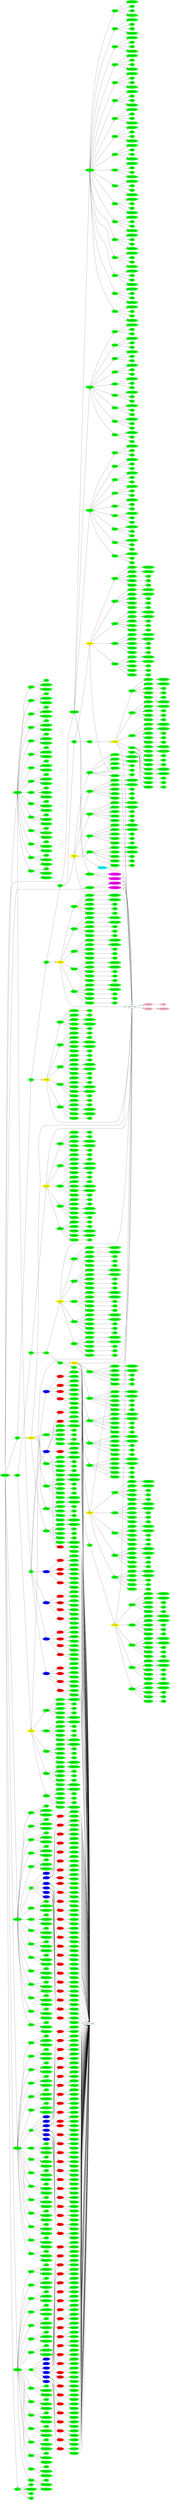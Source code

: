 digraph SceneGraph{
	rankdir=LR;

	node[label=drawU style=filled color=red];
		UCube1u1;
		UCube1u2;
		UCube1u3;
		UCube1u4;
		UCube2u5;
		UCube2u6;
		UCube2u7;
		UCube2u8;
		UCube3u9;
		UCube3u10;
		UCube3u11;
		UCube3u12;
		UCube4u13;
		UCube4u14;
		UCube4u15;
		UCube4u16;
		UCube5u17;
		UCube5u18;
		UCube5u19;
		UCube5u20;
		UCube6u21;
		UCube6u22;
		UCube6u23;
		UCube6u24;
		UCube7u25;
		UCube7u26;
		UCube7u27;
		UCube7u28;
		UCube8u29;
		UCube8u30;
		UCube8u31;
		UCube8u32;
		UCube9u33;
		UCube9u34;
		UCube9u35;
		UCube9u36;
		UCube10u37;
		UCube10u38;
		UCube10u39;
		UCube10u40;
		UCube11u41;
		UCube11u42;
		UCube11u43;
		UCube11u44;
		UCube12u45;
		UCube12u46;
		UCube12u47;
		UCube12u48;
		UCube13u49;
		UCube13u50;
		UCube13u51;
		UCube13u52;
		UCube14u53;
		UCube14u54;
		UCube14u55;
		UCube14u56;
		UCube15u57;
		UCube15u58;
		UCube15u59;
		UCube15u60;
		UCube16u61;
		UCube16u62;
		UCube16u63;
		UCube16u64;
		UCube17u65;
		UCube17u66;
		UCube17u67;
		UCube17u68;
		UCube18u69;
		UCube18u70;
		UCube18u71;
		UCube18u72;
		UCube19u73;
		UCube19u74;
		UCube19u75;
		UCube19u76;
		UCube20u77;
		UCube20u78;
		UCube20u79;
		UCube20u80;
		UCube21u81;
		UCube21u82;
		UCube21u83;
		UCube21u84;
		UCube22u85;
		UCube22u86;
		UCube22u87;
		UCube22u88;
		UCube23u89;
		UCube23u90;
		UCube23u91;
		UCube23u92;
		UCube24u93;
		UCube24u94;
		UCube24u95;
		UCube24u96;

	
	drawBody[label=drawBody style=filled color=green];

	drawHead[label=drawHead style=filled color=green];
	node[label=drawFoot style=filled color=green];
		drawFoot;
		drawFoot2;
		drawFoot3;
		drawFoot4;
		
	
	node[label=test style=filled color=green];
		test;
		test2;
		test3;
		test4;
	
	node[label=drawOval style=filled color=green];
		drawOval;
		drawOval2;
	
	node[label=wing style=filled color=green];
		wing;
		wing2;
		wing3;
		wing4;
		wing5;
		wing6;
		wingb;
		wing2b;
		wing3b;
		wing4b;
		wing5b;
		wing6b;

	node[label=UCube style=filled color=blue];
		UCube1;
		UCube2;
		UCube3;
		UCube4;
		UCube5;
		UCube6;
		UCube7;
		UCube8;
		UCube9;
		UCube10;
		UCube11;
		UCube12;
		UCube13;
		UCube14;
		UCube15;
		UCube16;
		UCube17;
		UCube18;
		UCube19;
		UCube20;
		UCube21;
		UCube22;
		UCube23;
		UCube24;

	drawEyes[label=drawEyes style=filled color=green];
	drawNose[label=drawNose style=filled color=cyan];
	node[label=drawEar style=filled color=green];
		drawEar;
		drawEar2;
	node[label=drawOvalHalf style=filled color=magenta];
		drawOvalHalf;
		drawOvalHalf2;	
		drawOvalHalf3;	
		drawOvalHalf4;	
	node[label=wingseg style=filled color=yellow];
		wingseg;
		wingseg2;
		wingseg3;
		wingseg4;
		wingseg5;
		wingseg6;
		wingsegb;
		wingseg2b;
		wingseg3b;
		wingseg4b;
		wingseg5b;
		wingseg6b;
	
	
	drawT[label=drawT style=filled color=green];
	node[label=drawX style=filled color=green];
		drawX1;
		drawX2;
		drawX3;
		drawX4;
		drawX5;
		drawX6;
		drawX7;
		drawX8;
		drawX9;
		drawX10;
		drawX11;
		drawX12;
		drawX13;
		drawX14;
		drawX15;
		drawX16;
		drawX17;
		drawX18;
		drawX19;
		drawX20;
		drawX21;
		drawX22;
		drawX23;
		drawX24;
		drawX25;
		drawX26;
		drawX27;
		drawX28;
		drawX29;
		drawX30;
		drawX31;
		drawX32;
		drawX33;
		drawX34;
		drawX35;
		drawX36;
		drawX37;
		drawX38;
		drawX39;
		drawX40;
		drawX41;
		drawX42;
		drawX43;
		drawX44;
		drawX45;
		drawX46;
		drawX47;
		drawX48;
		drawX49;
		drawX50;
		drawX51;
		drawX52;
		drawX53;
		drawX54;
		drawX55;
		drawX56;
		drawX57;
		drawX58;
		drawX59;
		drawX60;
		
	node[label=drawS style=filled color=green];
		drawS1;
		drawS2;
		drawS3;
		drawS4;
		drawS5;
		drawS6;
		drawS7;
		drawS8;
		drawS9;
		drawS10;
		drawS11;
		drawS12;
		drawS13;
		drawS14;
		drawS15;
		drawS16;
		drawS17;
		drawS18;
	node[label=drawV style=filled color=green];
		drawV;
		drawV7;
		drawV8;
		drawV9;
		drawV2;
		drawV3;
		drawV4;
		drawV5;
		drawV6;
		drawVb;
		drawV7b;
		drawV8b;
		drawV9b;
		drawV2b;
		drawV3b;
		drawV4b;
		drawV5b;
		drawV6b;
	node[label=drawW style=filled color=green];
		drawW1;
		drawW2;
		drawW3;
		drawW4;
		drawW5;
		drawW6;
		drawW7;
		drawW8;
		drawW9;
		drawW10;
		drawW11;
		drawW12;
		drawW13;
		drawW14;
		drawW15;
		drawW16;
		drawW17;
		drawW18;
		drawW19;
		drawW20;
		drawW21;
		drawW22;
		drawW23;
		drawW24;
		drawW25;
		drawW26;
		drawW27;
		drawW28;
		drawW29;
		drawW30;
		drawW31;
		drawW32;
		drawW33;
		drawW34;
		drawW35;
		drawW36;
		drawW37;
		drawW38;
		drawW39;
		drawW40;
		drawW41;
		drawW42;
		drawW43;
		drawW44;
		drawW45;
		drawW46;
		drawW47;
		drawW48;
		drawW49;
		drawW50;
		drawW51;
		drawW52;
		drawW53;
		drawW54;
		drawW55;
		drawW56;
		drawW57;
		drawW58;
		drawW59;
		drawW60;

	
	node[label=drawStick style=filled color=pink];
		drawStickU;
		node[color=green];
		drawStickW1;
		drawStickW2;
		drawStickW3;
		drawStickW4;
		drawStickW5;
		drawStickW6;
		drawStickW7;
		drawStickW8;
		drawStickW9;
		drawStickW10;
		drawStickW11;
		drawStickW12;
		drawStickW13;
		drawStickW14;
		drawStickW15;
		drawStickW16;
		drawStickW17;
		drawStickW18;
		drawStickW19;
		drawStickW20;
		drawStickW21;
		drawStickW22;
		drawStickW23;
		drawStickW24;
		drawStickW25;
		drawStickW26;
		drawStickW27;
		drawStickW28;
		drawStickW29;
		drawStickW30;
		drawStickW31;
		drawStickW32;
		drawStickW33;
		drawStickW34;
		drawStickW35;
		drawStickW36;
		drawStickW37;
		drawStickW38;
		drawStickW39;
		drawStickW40;
		drawStickW41;
		drawStickW42;
		drawStickW43;
		drawStickW44;
		drawStickW45;
		drawStickW46;
		drawStickW47;
		drawStickW48;
		drawStickW49;
		drawStickW50;
		drawStickW51;
		drawStickW52;
		drawStickW53;
		drawStickW54;
		drawStickW55;
		drawStickW56;
		drawStickW57;
		drawStickW58;
		drawStickW59;
		drawStickW60;
		drawStickW61;
		drawStickW62;
		drawStickW63;
		drawStickW64;
		drawStickW65;
		drawStickW66;
		drawStickW67;
		drawStickW68;
		drawStickW69;
		drawStickW70;
		drawStickW71;
		drawStickW72;
		drawStickW73;
		drawStickW74;
		drawStickW75;
		drawStickW76;
		drawStickW77;
		drawStickW78;
		drawStickW79;
		drawStickW80;
		drawStickW81;
		drawStickW82;
		drawStickW83;
		drawStickW84;
		drawStickW85;
		drawStickW86;
		drawStickW87;
		drawStickW88;
		drawStickW89;
		drawStickW90;
		drawStickW91;
		drawStickW92;
		drawStickW93;
		drawStickW94;
		drawStickW95;
		drawStickW96;
		drawStickW97;
		drawStickW98;
		drawStickW99;
		drawStickW100;
		drawStickW101;
		drawStickW102;
		drawStickW103;
		drawStickW104;
		drawStickW105;
		drawStickW106;
		drawStickW107;
		drawStickW108;
		drawStickW109;
		drawStickW110;
		drawStickW111;
		drawStickW112;
		drawStickW113;
		drawStickW114;
		drawStickW115;
		drawStickW116;
		drawStickW117;
		drawStickW118;
		drawStickW119;
		drawStickW120;
		drawStickW121;
		drawStickW122;
		drawStickW123;
		drawStickW124;
		drawStickW125;
		drawStickW126;
		drawStickW127;
		drawStickW128;
		drawStickW129;
		drawStickW130;
		drawStickW131;
		drawStickW132;
		drawStickW133;
		drawStickW134;
		drawStickW135;
		drawStickW136;
		drawStickW137;
		drawStickW138;
		drawStickW139;
		drawStickW140;
		drawStickW141;
		drawStickW142;
		drawStickW143;
		drawStickW144;
		drawStickW145;
		drawStickW146;
		drawStickW147;
		drawStickW148;
		drawStickW149;
		drawStickW150;
		drawStickW151;
		drawStickW152;
		drawStickW153;
		drawStickW154;
		drawStickW155;
		drawStickW156;
		drawStickW157;
		drawStickW158;
		drawStickW159;
		drawStickW160;
		drawStickW161;
		drawStickW162;
		drawStickW163;
		drawStickW164;
		drawStickW165;
		drawStickW166;
		drawStickW167;
		drawStickW168;
		drawStickW169;
		drawStickW170;
		drawStickW171;
		drawStickW172;
		drawStickW173;
		drawStickW174;
		drawStickW175;
		drawStickW176;
		drawStickW177;
		drawStickW178;
		drawStickW179;
		drawStickW180;
		ustick1;
		ustick2;
		ustick3;
		ustick4;
		ustick5;
		ustick6;
		ustick7;
		ustick8;
		ustick9;
		ustick10;
		ustick11;
		ustick12;
		ustick13;
		ustick14;
		ustick15;
		ustick16;
		ustick17;
		ustick18;
		ustick19;
		ustick20;
		ustick21;
		ustick22;
		ustick23;
		ustick24;
		ustick25;
		ustick26;
		ustick27;
		ustick28;
		ustick29;
		ustick30;
		ustick31;
		ustick32;
		ustick33;
		ustick34;
		ustick35;
		ustick36;
		ustick37;
		ustick38;
		ustick39;
		ustick40;
		ustick41;
		ustick42;
		ustick43;
		ustick44;
		ustick45;
		ustick46;
		ustick47;
		ustick48;
		ustick49;
		ustick50;
		ustick51;
		ustick52;
		ustick53;
		ustick54;
		ustick55;
		ustick56;
		ustick57;
		ustick58;
		ustick59;
		ustick60;
		ustick61;
		ustick62;
		ustick63;
		ustick64;
		ustick65;
		ustick66;
		ustick67;
		ustick68;
		ustick69;
		ustick70;
		ustick71;
		ustick72;
		ustick73;
		ustick74;
		ustick75;
		ustick76;
		ustick77;
		ustick78;
		ustick79;
		ustick80;
		ustick81;
		ustick82;
		ustick83;
		ustick84;
		ustick85;
		ustick86;
		ustick87;
		ustick88;
		ustick89;
		ustick90;
		ustick91;
		ustick92;
		ustick93;
		ustick94;
		ustick95;
		ustick96;
		ustick97;
		ustick98;
		ustick99;
		ustick100;
		ustick101;
		ustick102;
		ustick103;
		ustick104;
		ustick105;
		ustick106;
		ustick107;
		ustick108;
		ustick109;
		ustick110;
		ustick111;
		ustick112;
		ustick113;
		ustick114;
		ustick115;
		ustick116;
		ustick117;
		ustick118;
		ustick119;
		ustick120;
		ustick121;
		ustick122;
		ustick123;
		ustick124;
		ustick125;
		ustick126;
		ustick127;
		ustick128;
		ustick129;
		ustick130;
		ustick131;
		ustick132;
		ustick133;
		ustick134;
		ustick135;
		ustick136;
		ustick137;
		ustick138;
		ustick139;
		ustick140;
		ustick141;
		ustick142;
		ustick143;
		ustick144;
		ustick145;
		ustick146;
		ustick147;
		ustick148;
		ustick149;
		ustick150;
		ustick151;
		ustick152;
		ustick153;
		ustick154;
		ustick155;
		ustick156;
		ustick157;
		ustick158;
		ustick159;
		ustick160;
		ustick161;
		ustick162;
		ustick163;
		ustick164;
		ustick165;
		ustick166;
		ustick167;
		ustick168;
		ustick169;
		ustick170;
		ustick171;
		ustick172;
		ustick173;
		ustick174;
		ustick175;
		ustick176;
		ustick177;
		ustick178;
		ustick179;
		ustick180;
		ustick181;
		ustick182;
		ustick183;
		ustick184;
		ustick185;
		ustick186;
		ustick187;
		ustick188;
		ustick189;
		ustick190;
		ustick191;
		ustick192;

	node[label=drawLoop style=filled color=pink];
		drawLoopU;
		node[color=green];
		drawLoopW1;
		drawLoopW2;
		drawLoopW3;
		drawLoopW4;
		drawLoopW5;
		drawLoopW6;
		drawLoopW7;
		drawLoopW8;
		drawLoopW9;
		drawLoopW10;
		drawLoopW11;
		drawLoopW12;
		drawLoopW13;
		drawLoopW14;
		drawLoopW15;
		drawLoopW16;
		drawLoopW17;
		drawLoopW18;
		drawLoopW19;
		drawLoopW20;
		drawLoopW21;
		drawLoopW22;
		drawLoopW23;
		drawLoopW24;
		drawLoopW25;
		drawLoopW26;
		drawLoopW27;
		drawLoopW28;
		drawLoopW29;
		drawLoopW30;
		drawLoopW31;
		drawLoopW32;
		drawLoopW33;
		drawLoopW34;
		drawLoopW35;
		drawLoopW36;
		drawLoopW37;
		drawLoopW38;
		drawLoopW39;
		drawLoopW40;
		drawLoopW41;
		drawLoopW42;
		drawLoopW43;
		drawLoopW44;
		drawLoopW45;
		drawLoopW46;
		drawLoopW47;
		drawLoopW48;
		drawLoopW49;
		drawLoopW50;
		drawLoopW51;
		drawLoopW52;
		drawLoopW53;
		drawLoopW54;
		drawLoopW55;
		drawLoopW56;
		drawLoopW57;
		drawLoopW58;
		drawLoopW59;
		drawLoopW60;
		drawLoopW61;
		drawLoopW62;
		drawLoopW63;
		drawLoopW64;
		drawLoopW65;
		drawLoopW66;
		drawLoopW67;
		drawLoopW68;
		drawLoopW69;
		drawLoopW70;
		drawLoopW71;
		drawLoopW72;
		drawLoopW73;
		drawLoopW74;
		drawLoopW75;
		drawLoopW76;
		drawLoopW77;
		drawLoopW78;
		drawLoopW79;
		drawLoopW80;
		drawLoopW81;
		drawLoopW82;
		drawLoopW83;
		drawLoopW84;
		drawLoopW85;
		drawLoopW86;
		drawLoopW87;
		drawLoopW88;
		drawLoopW89;
		drawLoopW90;
		drawLoopW91;
		drawLoopW92;
		drawLoopW93;
		drawLoopW94;
		drawLoopW95;
		drawLoopW96;
		drawLoopW97;
		drawLoopW98;
		drawLoopW99;
		drawLoopW100;
		drawLoopW101;
		drawLoopW102;
		drawLoopW103;
		drawLoopW104;
		drawLoopW105;
		drawLoopW106;
		drawLoopW107;
		drawLoopW108;
		drawLoopW109;
		drawLoopW110;
		drawLoopW111;
		drawLoopW112;
		drawLoopW113;
		drawLoopW114;
		drawLoopW115;
		drawLoopW116;
		drawLoopW117;
		drawLoopW118;
		drawLoopW119;
		drawLoopW120;

	
	node[label=cube style=filled color=pink];
		cubeT[color=green];
		cubeT2[color=green];
		cubeT3[color=green];
		cubeStickU;
		node[color=green];
		cubeStickW1;
		cubeStickW2;
		cubeStickW3;
		cubeStickW4;
		cubeStickW5;
		cubeStickW6;
		cubeStickW7;
		cubeStickW8;
		cubeStickW9;
		cubeStickW10;
		cubeStickW11;
		cubeStickW12;
		cubeStickW13;
		cubeStickW14;
		cubeStickW15;
		cubeStickW16;
		cubeStickW17;
		cubeStickW18;
		cubeStickW19;
		cubeStickW20;
		cubeStickW21;
		cubeStickW22;
		cubeStickW23;
		cubeStickW24;
		cubeStickW25;
		cubeStickW26;
		cubeStickW27;
		cubeStickW28;
		cubeStickW29;
		cubeStickW30;
		cubeStickW31;
		cubeStickW32;
		cubeStickW33;
		cubeStickW34;
		cubeStickW35;
		cubeStickW36;
		cubeStickW37;
		cubeStickW38;
		cubeStickW39;
		cubeStickW40;
		cubeStickW41;
		cubeStickW42;
		cubeStickW43;
		cubeStickW44;
		cubeStickW45;
		cubeStickW46;
		cubeStickW47;
		cubeStickW48;
		cubeStickW49;
		cubeStickW50;
		cubeStickW51;
		cubeStickW52;
		cubeStickW53;
		cubeStickW54;
		cubeStickW55;
		cubeStickW56;
		cubeStickW57;
		cubeStickW58;
		cubeStickW59;
		cubeStickW60;
		cubeStickW61;
		cubeStickW62;
		cubeStickW63;
		cubeStickW64;
		cubeStickW65;
		cubeStickW66;
		cubeStickW67;
		cubeStickW68;
		cubeStickW69;
		cubeStickW70;
		cubeStickW71;
		cubeStickW72;
		cubeStickW73;
		cubeStickW74;
		cubeStickW75;
		cubeStickW76;
		cubeStickW77;
		cubeStickW78;
		cubeStickW79;
		cubeStickW80;
		cubeStickW81;
		cubeStickW82;
		cubeStickW83;
		cubeStickW84;
		cubeStickW85;
		cubeStickW86;
		cubeStickW87;
		cubeStickW88;
		cubeStickW89;
		cubeStickW90;
		cubeStickW91;
		cubeStickW92;
		cubeStickW93;
		cubeStickW94;
		cubeStickW95;
		cubeStickW96;
		cubeStickW97;
		cubeStickW98;
		cubeStickW99;
		cubeStickW100;
		cubeStickW101;
		cubeStickW102;
		cubeStickW103;
		cubeStickW104;
		cubeStickW105;
		cubeStickW106;
		cubeStickW107;
		cubeStickW108;
		cubeStickW109;
		cubeStickW110;
		cubeStickW111;
		cubeStickW112;
		cubeStickW113;
		cubeStickW114;
		cubeStickW115;
		cubeStickW116;
		cubeStickW117;
		cubeStickW118;
		cubeStickW119;
		cubeStickW120;
		cubeStickW121;
		cubeStickW122;
		cubeStickW123;
		cubeStickW124;
		cubeStickW125;
		cubeStickW126;
		cubeStickW127;
		cubeStickW128;
		cubeStickW129;
		cubeStickW130;
		cubeStickW131;
		cubeStickW132;
		cubeStickW133;
		cubeStickW134;
		cubeStickW135;
		cubeStickW136;
		cubeStickW137;
		cubeStickW138;
		cubeStickW139;
		cubeStickW140;
		cubeStickW141;
		cubeStickW142;
		cubeStickW143;
		cubeStickW144;
		cubeStickW145;
		cubeStickW146;
		cubeStickW147;
		cubeStickW148;
		cubeStickW149;
		cubeStickW150;
		cubeStickW151;
		cubeStickW152;
		cubeStickW153;
		cubeStickW154;
		cubeStickW155;
		cubeStickW156;
		cubeStickW157;
		cubeStickW158;
		cubeStickW159;
		cubeStickW160;
		cubeStickW161;
		cubeStickW162;
		cubeStickW163;
		cubeStickW164;
		cubeStickW165;
		cubeStickW166;
		cubeStickW167;
		cubeStickW168;
		cubeStickW169;
		cubeStickW170;
		cubeStickW171;
		cubeStickW172;
		cubeStickW173;
		cubeStickW174;
		cubeStickW175;
		cubeStickW176;
		cubeStickW177;
		cubeStickW178;
		cubeStickW179;
		cubeStickW180;

		cubeX1;
		cubeX2;
		cubeX3;
		cubeX4;
		cubeX5;
		cubeX6;
		cubeX7;
		cubeX8;
		cubeX9;
		cubeX10;
		cubeX11;
		cubeX12;
		cubeX13;
		cubeX14;
		cubeX15;
		cubeX16;
		cubeX17;
		cubeX18;
		cubeX19;
		cubeX20;
		cubeX21;
		cubeX22;
		cubeX23;
		cubeX24;
		cubeX25;
		cubeX26;
		cubeX27;
		cubeX28;
		cubeX29;
		cubeX30;
		cubeX31;
		cubeX32;
		cubeX33;
		cubeX34;
		cubeX35;
		cubeX36;
		cubeX37;
		cubeX38;
		cubeX39;
		cubeX40;
		cubeX41;
		cubeX42;
		cubeX43;
		cubeX44;
		cubeX45;
		cubeX46;
		cubeX47;
		cubeX48;
		cubeX49;
		cubeX50;
		cubeX51;
		cubeX52;
		cubeX53;
		cubeX54;
		cubeX55;
		cubeX56;
		cubeX57;
		cubeX58;
		cubeX59;
		cubeX60;
		cubeS1;
		cubeS2;
		cubeS3;
		cubeS4;
		cubeS5;
		cubeS6;
		cubeS7;
		cubeS8;
		cubeS9;
		cubeS10;
		cubeS11;
		cubeS12;
		cubeS13;
		cubeS14;
		cubeS15;
		cubeS16;
		cubeS17;
		cubeS18;
		cubeS19;
		cubeS20;
		cubeS21;
		cubeS22;
		cubeS23;
		cubeS24;
		cubeS25;
		cubeS26;
		cubeS27;
		cubeS28;
		cubeS29;
		cubeS30;
		cubeS31;
		cubeS32;
		cubeS33;
		cubeS34;
		cubeS35;
		cubeS36;
		cubeV1;
		cubeV2;
		cubeV3;
		cubeV4;
		cubeV5;
		cubeV6;
		cubeV7;
		cubeV8;
		cubeV9;
		cubeV10;
		cubeV11;
		cubeV12;
		cubeV13;
		cubeV14;
		cubeV15;
		cubeV16;
		cubeV17;
		cubeV18;
		cubeV19;
		cubeV20;
		cubeV21;
		cubeV22;
		cubeV23;
		cubeV24;
		cubeV25;
		cubeV26;
		cubeV27;
		cubeV28;
		cubeV29;
		cubeV30;
		cubeV31;
		cubeV32;
		cubeV33;
		cubeV34;
		cubeV35;
		cubeV36;
	node[label=draw3Dcurve color=pink];
		curveT[color=green];
		curveLoopU;
		node[color=green];
		curveLoopW1;
		curveLoopW2;
		curveLoopW3;
		curveLoopW4;
		curveLoopW5;
		curveLoopW6;
		curveLoopW7;
		curveLoopW8;
		curveLoopW9;
		curveLoopW10;
		curveLoopW11;
		curveLoopW12;
		curveLoopW13;
		curveLoopW14;
		curveLoopW15;
		curveLoopW16;
		curveLoopW17;
		curveLoopW18;
		curveLoopW19;
		curveLoopW20;
		curveLoopW21;
		curveLoopW22;
		curveLoopW23;
		curveLoopW24;
		curveLoopW25;
		curveLoopW26;
		curveLoopW27;
		curveLoopW28;
		curveLoopW29;
		curveLoopW30;
		curveLoopW31;
		curveLoopW32;
		curveLoopW33;
		curveLoopW34;
		curveLoopW35;
		curveLoopW36;
		curveLoopW37;
		curveLoopW38;
		curveLoopW39;
		curveLoopW40;
		curveLoopW41;
		curveLoopW42;
		curveLoopW43;
		curveLoopW44;
		curveLoopW45;
		curveLoopW46;
		curveLoopW47;
		curveLoopW48;
		curveLoopW49;
		curveLoopW50;
		curveLoopW51;
		curveLoopW52;
		curveLoopW53;
		curveLoopW54;
		curveLoopW55;
		curveLoopW56;
		curveLoopW57;
		curveLoopW58;
		curveLoopW59;
		curveLoopW60;
		curveLoopW61;
		curveLoopW62;
		curveLoopW63;
		curveLoopW64;
		curveLoopW65;
		curveLoopW66;
		curveLoopW67;
		curveLoopW68;
		curveLoopW69;
		curveLoopW70;
		curveLoopW71;
		curveLoopW72;
		curveLoopW73;
		curveLoopW74;
		curveLoopW75;
		curveLoopW76;
		curveLoopW77;
		curveLoopW78;
		curveLoopW79;
		curveLoopW80;
		curveLoopW81;
		curveLoopW82;
		curveLoopW83;
		curveLoopW84;
		curveLoopW85;
		curveLoopW86;
		curveLoopW87;
		curveLoopW88;
		curveLoopW89;
		curveLoopW90;
		curveLoopW91;
		curveLoopW92;
		curveLoopW93;
		curveLoopW94;
		curveLoopW95;
		curveLoopW96;
		curveLoopW97;
		curveLoopW98;
		curveLoopW99;
		curveLoopW100;
		curveLoopW101;
		curveLoopW102;
		curveLoopW103;
		curveLoopW104;
		curveLoopW105;
		curveLoopW106;
		curveLoopW107;
		curveLoopW108;
		curveLoopW109;
		curveLoopW110;
		curveLoopW111;
		curveLoopW112;
		curveLoopW113;
		curveLoopW114;
		curveLoopW115;
		curveLoopW116;
		curveLoopW117;
		curveLoopW118;
		curveLoopW119;
		curveLoopW120;
		curveX1;
		curveX2;
		curveX3;
		curveX4;
		curveX5;
		curveX6;
		curveX7;
		curveX8;
		curveX9;
		curveX10;
		curveX11;
		curveX12;
		curveX13;
		curveX14;
		curveX15;
		curveX16;
		curveX17;
		curveX18;
		curveX19;
		curveX20;
		curveX21;
		curveX22;
		curveX23;
		curveX24;
		curveX25;
		curveX26;
		curveX27;
		curveX28;
		curveX29;
		curveX30;
		curveX31;
		curveX32;
		curveX33;
		curveX34;
		curveX35;
		curveX36;
		curveX37;
		curveX38;
		curveX39;
		curveX40;
		curveX41;
		curveX42;
		curveX43;
		curveX44;
		curveX45;
		curveX46;
		curveX47;
		curveX48;
		curveX49;
		curveX50;
		curveX51;
		curveX52;
		curveX53;
		curveX54;
		curveX55;
		curveX56;
		curveX57;
		curveX58;
		curveX59;
		curveX60;
		curveX61;
		curveX62;
		curveX63;
		curveX64;
		curveX65;
		curveX66;
		curveX67;
		curveX68;
		curveX69;
		curveX70;
		curveX71;
		curveX72;
		curveX73;
		curveX74;
		curveX75;
		curveX76;
		curveX77;
		curveX78;
		curveX79;
		curveX80;
		curveX81;
		curveX82;
		curveX83;
		curveX84;
		curveX85;
		curveX86;
		curveX87;
		curveX88;
		curveX89;
		curveX90;
		curveX91;
		curveX92;
		curveX93;
		curveX94;
		curveX95;
		curveX96;
		curveX97;
		curveX98;
		curveX99;
		curveX100;
		curveX101;
		curveX102;
		curveX103;
		curveX104;
		curveX105;
		curveX106;
		curveX107;
		curveX108;
		curveX109;
		curveX110;
		curveX111;
		curveX112;
		curveX113;
		curveX114;
		curveX115;
		curveX116;
		curveX117;
		curveX118;
		curveX119;
		curveX120;
		curveS1;
		curveS2;
		curveS3;
		curveS4;
		curveS5;
		curveS6;
		curveS7;
		curveS8;
		curveS9;
		curveS10;
		curveS11;
		curveS12;
		curveS13;
		curveS14;
		curveS15;
		curveS16;
		curveS17;
		curveS18;
		curveS19;
		curveS20;
		curveS21;
		curveS22;
		curveS23;
		curveS24;
		curveS25;
		curveS26;
		curveS27;
		curveS28;
		curveS29;
		curveS30;
		curveS31;
		curveS32;
		curveS33;
		curveS34;
		curveS35;
		curveS36;
		curveV1;
		curveV2;
		curveV3;
		curveV4;
		curveV5;
		curveV6;
		curveV7;
		curveV8;
		curveV9;
		curveV10;
		curveV11;
		curveV12;
		curveV13;
		curveV14;
		curveV15;
		curveV16;
		curveV17;
		curveV18;
	
	
	
	
	
	
	
	
	
	node[label="unknown node" style=""]
	
	drawBody->drawOval;
	drawBody->drawHead;
	drawBody->drawT;
	drawBody->wing;
	drawBody->wingb;
	drawBody->drawFoot;
	drawBody->drawFoot2;
	drawBody->drawFoot3;
	drawBody->drawFoot4;

	drawOval->drawOvalHalf;
	drawOval->drawOvalHalf3;
	
	drawOval2->drawOvalHalf2;
	drawOval2->drawOvalHalf4;
	
	drawHead->drawOval2;
	drawHead->drawEyes;
	drawHead->drawNose;
	drawHead->drawEar;
	drawHead->drawEar2;
	
	drawT->cubeT;
	drawT->cubeT2;
	drawT->cubeT3;
	
	drawT->curveT;
	
	wing->wingseg;
	wing->wing2;
	wing2->wingseg2;
	wing2->wing3;
	wing3->wingseg3;
	wing3->wing4;
	wing4->wingseg4;
	wing4->wing5;
	wing5->wingseg5;
	wing5->wing6;
	wing6->wingseg6;
	
	wingb->wingsegb;
	wingb->wing2b;
	wing2b->wingseg2b;
	wing2b->wing3b;
	wing3b->wingseg3b;
	wing3b->wing4b;
	wing4b->wingseg4b;
	wing4b->wing5b;
	wing5b->wingseg5b;
	wing5b->wing6b;
	wing6b->wingseg6b;
	
	drawFoot->test;
	drawFoot2->test2;
	drawFoot3->test3;
	drawFoot4->test4;
	
	drawFoot->drawX1;
	drawFoot->drawX2;
	drawFoot->drawX3;
	drawFoot->drawX4;
	drawFoot->drawX5;
	drawFoot->drawX6;
	drawFoot->drawX7;
	drawFoot->drawX8;
	drawFoot->drawX9;
	drawFoot->drawX10;
	drawFoot->drawX11;
	drawFoot->drawX12;
	drawFoot->drawX13;
	drawFoot->drawX14;
	drawFoot->drawX15;
	drawFoot2->drawX16;
	drawFoot2->drawX17;
	drawFoot2->drawX18;
	drawFoot2->drawX19;
	drawFoot2->drawX20;
	drawFoot2->drawX21;
	drawFoot2->drawX22;
	drawFoot2->drawX23;
	drawFoot2->drawX24;
	drawFoot2->drawX25;
	drawFoot2->drawX26;
	drawFoot2->drawX27;
	drawFoot2->drawX28;
	drawFoot2->drawX29;
	drawFoot2->drawX30;
	drawFoot3->drawX31;
	drawFoot3->drawX32;
	drawFoot3->drawX33;
	drawFoot3->drawX34;
	drawFoot3->drawX35;
	drawFoot3->drawX36;
	drawFoot3->drawX37;
	drawFoot3->drawX38;
	drawFoot3->drawX39;
	drawFoot3->drawX40;
	drawFoot3->drawX41;
	drawFoot3->drawX42;
	drawFoot3->drawX43;
	drawFoot3->drawX44;
	drawFoot3->drawX45;
	drawFoot4->drawX46;
	drawFoot4->drawX47;
	drawFoot4->drawX48;
	drawFoot4->drawX49;
	drawFoot4->drawX50;
	drawFoot4->drawX51;
	drawFoot4->drawX52;
	drawFoot4->drawX53;
	drawFoot4->drawX54;
	drawFoot4->drawX55;
	drawFoot4->drawX56;
	drawFoot4->drawX57;
	drawFoot4->drawX58;
	drawFoot4->drawX59;
	drawFoot4->drawX60;
	
	drawOvalHalf->drawU[label=30];
	drawOvalHalf2->drawU[label=30];
	drawOvalHalf3->drawU[label=30];
	drawOvalHalf4->drawU[label=30];
	
	drawEyes->drawS1;
	drawEyes->drawS2;
	drawEyes->drawS3;
	drawEyes->drawS4;
	drawEyes->drawS5;
	drawEyes->drawS6;
	drawEyes->drawS7;
	drawEyes->drawS8;
	drawEyes->drawS9;
	drawEyes->drawS10;
	drawEyes->drawS11;
	drawEyes->drawS12;
	drawEyes->drawS13;
	drawEyes->drawS14;
	drawEyes->drawS15;
	drawEyes->drawS16;
	drawEyes->drawS17;
	drawEyes->drawS18;
	
	drawNose->drawU[label=18];
	
	drawEar->drawV;
	drawEar->drawV2;
	drawEar->drawV3;
	drawEar->drawV4;
	drawEar->drawV5;
	drawEar->drawV6;
	drawEar->drawV7;
	drawEar->drawV8;
	drawEar->drawV9;
	drawEar2->drawVb;
	drawEar2->drawV2b;
	drawEar2->drawV3b;
	drawEar2->drawV4b;
	drawEar2->drawV5b;
	drawEar2->drawV6b;
	drawEar2->drawV7b;
	drawEar2->drawV8b;
	drawEar2->drawV9b;
	
	wingseg->drawU;
	wingseg->drawW1;
	wingseg->drawW2;
	wingseg->drawW3;
	wingseg->drawW4;
	wingseg->drawW5;
	wingseg2->drawU;
	wingseg2->drawW6;
	wingseg2->drawW7;
	wingseg2->drawW8;
	wingseg2->drawW9;
	wingseg2->drawW10;
	wingseg3->drawU;
	wingseg3->drawW11;
	wingseg3->drawW12;
	wingseg3->drawW13;
	wingseg3->drawW14;
	wingseg3->drawW15;
	wingseg4->drawU;
	wingseg4->drawW16;
	wingseg4->drawW17;
	wingseg4->drawW18;
	wingseg4->drawW19;
	wingseg4->drawW20;
	wingseg5->drawU;
	wingseg5->drawW21;
	wingseg5->drawW22;
	wingseg5->drawW23;
	wingseg5->drawW24;
	wingseg5->drawW25;
	wingseg6->drawU;
	wingseg6->drawW26;
	wingseg6->drawW27;
	wingseg6->drawW28;
	wingseg6->drawW29;
	wingseg6->drawW30;
	wingsegb->drawU;
	wingsegb->drawW31;
	wingsegb->drawW32;
	wingsegb->drawW33;
	wingsegb->drawW34;
	wingsegb->drawW35;
	wingseg2b->drawU;
	wingseg2b->drawW36;
	wingseg2b->drawW37;
	wingseg2b->drawW38;
	wingseg2b->drawW39;
	wingseg2b->drawW40;
	wingseg3b->drawU;
	wingseg3b->drawW41;
	wingseg3b->drawW42;
	wingseg3b->drawW43;
	wingseg3b->drawW44;
	wingseg3b->drawW45;
	wingseg4b->drawU;
	wingseg4b->drawW46;
	wingseg4b->drawW47;
	wingseg4b->drawW48;
	wingseg4b->drawW49;
	wingseg4b->drawW50;
	wingseg5b->drawU;
	wingseg5b->drawW51;
	wingseg5b->drawW52;
	wingseg5b->drawW53;
	wingseg5b->drawW54;
	wingseg5b->drawW55;
	wingseg6b->drawU;
	wingseg6b->drawW56;
	wingseg6b->drawW57;
	wingseg6b->drawW58;
	wingseg6b->drawW59;
	wingseg6b->drawW60;
	
	drawX1->curveX1;
	drawX1->curveX2;
	drawX1->cubeX1;
	drawX2->curveX3;
	drawX2->curveX4;
	drawX2->cubeX2;
	drawX3->curveX5;
	drawX3->curveX6;
	drawX3->cubeX3;
	drawX4->curveX7;
	drawX4->curveX8;
	drawX4->cubeX4;
	drawX5->curveX9;
	drawX5->curveX10;
	drawX5->cubeX5;
	drawX6->curveX11;
	drawX6->curveX12;
	drawX6->cubeX6;
	drawX7->curveX13;
	drawX7->curveX14;
	drawX7->cubeX7;
	drawX8->curveX15;
	drawX8->curveX16;
	drawX8->cubeX8;
	drawX9->curveX17;
	drawX9->curveX18;
	drawX9->cubeX9;
	drawX10->curveX19;
	drawX10->curveX20;
	drawX10->cubeX10;
	drawX11->curveX21;
	drawX11->curveX22;
	drawX11->cubeX11;
	drawX12->curveX23;
	drawX12->curveX24;
	drawX12->cubeX12;
	drawX13->curveX25;
	drawX13->curveX26;
	drawX13->cubeX13;
	drawX14->curveX27;
	drawX14->curveX28;
	drawX14->cubeX14;
	drawX15->curveX29;
	drawX15->curveX30;
	drawX15->cubeX15;
	drawX16->curveX31;
	drawX16->curveX32;
	drawX16->cubeX16;
	drawX17->curveX33;
	drawX17->curveX34;
	drawX17->cubeX17;
	drawX18->curveX35;
	drawX18->curveX36;
	drawX18->cubeX18;
	drawX19->curveX37;
	drawX19->curveX38;
	drawX19->cubeX19;
	drawX20->curveX39;
	drawX20->curveX40;
	drawX20->cubeX20;
	drawX21->curveX41;
	drawX21->curveX42;
	drawX21->cubeX21;
	drawX22->curveX43;
	drawX22->curveX44;
	drawX22->cubeX22;
	drawX23->curveX45;
	drawX23->curveX46;
	drawX23->cubeX23;
	drawX24->curveX47;
	drawX24->curveX48;
	drawX24->cubeX24;
	drawX25->curveX49;
	drawX25->curveX50;
	drawX25->cubeX25;
	drawX26->curveX51;
	drawX26->curveX52;
	drawX26->cubeX26;
	drawX27->curveX53;
	drawX27->curveX54;
	drawX27->cubeX27;
	drawX28->curveX55;
	drawX28->curveX56;
	drawX28->cubeX28;
	drawX29->curveX57;
	drawX29->curveX58;
	drawX29->cubeX29;
	drawX30->curveX59;
	drawX30->curveX60;
	drawX30->cubeX30;
	drawX31->curveX61;
	drawX31->curveX62;
	drawX31->cubeX31;
	drawX32->curveX63;
	drawX32->curveX64;
	drawX32->cubeX32;
	drawX33->curveX65;
	drawX33->curveX66;
	drawX33->cubeX33;
	drawX34->curveX67;
	drawX34->curveX68;
	drawX34->cubeX34;
	drawX35->curveX69;
	drawX35->curveX70;
	drawX35->cubeX35;
	drawX36->curveX71;
	drawX36->curveX72;
	drawX36->cubeX36;
	drawX37->curveX73;
	drawX37->curveX74;
	drawX37->cubeX37;
	drawX38->curveX75;
	drawX38->curveX76;
	drawX38->cubeX38;
	drawX39->curveX77;
	drawX39->curveX78;
	drawX39->cubeX39;
	drawX40->curveX79;
	drawX40->curveX80;
	drawX40->cubeX40;
	drawX41->curveX81;
	drawX41->curveX82;
	drawX41->cubeX41;
	drawX42->curveX83;
	drawX42->curveX84;
	drawX42->cubeX42;
	drawX43->curveX85;
	drawX43->curveX86;
	drawX43->cubeX43;
	drawX44->curveX87;
	drawX44->curveX88;
	drawX44->cubeX44;
	drawX45->curveX89;
	drawX45->curveX90;
	drawX45->cubeX45;
	drawX46->curveX91;
	drawX46->curveX92;
	drawX46->cubeX46;
	drawX47->curveX93;
	drawX47->curveX94;
	drawX47->cubeX47;
	drawX48->curveX95;
	drawX48->curveX96;
	drawX48->cubeX48;
	drawX49->curveX97;
	drawX49->curveX98;
	drawX49->cubeX49;
	drawX50->curveX99;
	drawX50->curveX100;
	drawX50->cubeX50;
	drawX51->curveX101;
	drawX51->curveX102;
	drawX51->cubeX51;
	drawX52->curveX103;
	drawX52->curveX104;
	drawX52->cubeX52;
	drawX53->curveX105;
	drawX53->curveX106;
	drawX53->cubeX53;
	drawX54->curveX107;
	drawX54->curveX108;
	drawX54->cubeX54;
	drawX55->curveX109;
	drawX55->curveX110;
	drawX55->cubeX55;
	drawX56->curveX111;
	drawX56->curveX112;
	drawX56->cubeX56;
	drawX57->curveX113;
	drawX57->curveX114;
	drawX57->cubeX57;
	drawX58->curveX115;
	drawX58->curveX116;
	drawX58->cubeX58;
	drawX59->curveX117;
	drawX59->curveX118;
	drawX59->cubeX59;
	drawX60->curveX119;
	drawX60->curveX120;
	drawX60->cubeX60;
	
	test->UCube1;
	test->UCube2;
	test->UCube3;
	test->UCube4;
	test->UCube5;
	test->UCube6;
	test2->UCube7;
	test2->UCube8;
	test2->UCube9;
	test2->UCube10;
	test2->UCube11;
	test2->UCube12;
	test3->UCube13;
	test3->UCube14;
	test3->UCube15;
	test3->UCube16;
	test3->UCube17;
	test3->UCube18;
	test4->UCube19;
	test4->UCube20;
	test4->UCube21;
	test4->UCube22;
	test4->UCube23;
	test4->UCube24;
	
	drawU->drawStickU[label=2];
	drawU->drawLoopU;
	
	drawS1->cubeS1;
	drawS1->cubeS2;
	drawS1->curveS1;
	drawS1->curveS2;
	drawS2->cubeS3;
	drawS2->cubeS4;
	drawS2->curveS3;
	drawS2->curveS4;
	drawS3->cubeS5;
	drawS3->cubeS6;
	drawS3->curveS5;
	drawS3->curveS6;
	drawS4->cubeS7;
	drawS4->cubeS8;
	drawS4->curveS7;
	drawS4->curveS8;
	drawS5->cubeS9;
	drawS5->cubeS10;
	drawS5->curveS9;
	drawS5->curveS10;
	drawS6->cubeS11;
	drawS6->cubeS12;
	drawS6->curveS11;
	drawS6->curveS12;
	drawS7->cubeS13;
	drawS7->cubeS14;
	drawS7->curveS13;
	drawS7->curveS14;
	drawS8->cubeS15;
	drawS8->cubeS16;
	drawS8->curveS15;
	drawS8->curveS16;
	drawS9->cubeS17;
	drawS9->cubeS18;
	drawS9->curveS17;
	drawS9->curveS18;
	drawS10->cubeS19;
	drawS10->cubeS20;
	drawS10->curveS19;
	drawS10->curveS20;
	drawS11->cubeS21;
	drawS11->cubeS22;
	drawS11->curveS21;
	drawS11->curveS22;
	drawS12->cubeS23;
	drawS12->cubeS24;
	drawS12->curveS23;
	drawS12->curveS24;
	drawS13->cubeS25;
	drawS13->cubeS26;
	drawS13->curveS25;
	drawS13->curveS26;
	drawS14->cubeS27;
	drawS14->cubeS28;
	drawS14->curveS27;
	drawS14->curveS28;
	drawS15->cubeS29;
	drawS15->cubeS30;
	drawS15->curveS29;
	drawS15->curveS30;
	drawS16->cubeS31;
	drawS16->cubeS32;
	drawS16->curveS31;
	drawS16->curveS32;
	drawS17->cubeS33;
	drawS17->cubeS34;
	drawS17->curveS33;
	drawS17->curveS34;
	drawS18->cubeS35;
	drawS18->cubeS36;
	drawS18->curveS35;
	drawS18->curveS36;
	
	drawV->cubeV1;
	drawV->cubeV2;
	drawV->curveV1;
	drawV2->cubeV3;
	drawV2->cubeV4;
	drawV2->curveV2;
	drawV3->cubeV5;
	drawV3->cubeV6;
	drawV3->curveV3;
	drawV4->cubeV7;
	drawV4->cubeV8;
	drawV4->curveV4;
	drawV5->cubeV9;
	drawV5->cubeV10;
	drawV5->curveV5;
	drawV6->cubeV11;
	drawV6->cubeV12;
	drawV6->curveV6;
	drawV7->cubeV13;
	drawV7->cubeV14;
	drawV7->curveV7;
	drawV8->cubeV15;
	drawV8->cubeV16;
	drawV8->curveV8;
	drawV9->cubeV17;
	drawV9->cubeV18;
	drawV9->curveV9;
	drawVb->cubeV19;
	drawVb->cubeV20;
	drawVb->curveV10;
	drawV2b->cubeV21;
	drawV2b->cubeV22;
	drawV2b->curveV11;
	drawV3b->cubeV23;
	drawV3b->cubeV24;
	drawV3b->curveV12;
	drawV4b->cubeV25;
	drawV4b->cubeV26;
	drawV4b->curveV13;
	drawV5b->cubeV27;
	drawV5b->cubeV28;
	drawV5b->curveV14;
	drawV6b->cubeV29;
	drawV6b->cubeV30;
	drawV6b->curveV15;
	drawV7b->cubeV31;
	drawV7b->cubeV32;
	drawV7b->curveV16;
	drawV8b->cubeV33;
	drawV8b->cubeV34;
	drawV8b->curveV17;
	drawV9b->cubeV35;
	drawV9b->cubeV36;
	drawV9b->curveV18;
	
	drawW1->drawStickW1;
	drawW1->drawStickW2;
	drawW1->drawStickW3;
	drawW2->drawStickW4;
	drawW2->drawStickW5;
	drawW2->drawStickW6;
	drawW3->drawStickW7;
	drawW3->drawStickW8;
	drawW3->drawStickW9;
	drawW4->drawStickW10;
	drawW4->drawStickW11;
	drawW4->drawStickW12;
	drawW5->drawStickW13;
	drawW5->drawStickW14;
	drawW5->drawStickW15;
	drawW6->drawStickW16;
	drawW6->drawStickW17;
	drawW6->drawStickW18;
	drawW7->drawStickW19;
	drawW7->drawStickW20;
	drawW7->drawStickW21;
	drawW8->drawStickW22;
	drawW8->drawStickW23;
	drawW8->drawStickW24;
	drawW9->drawStickW25;
	drawW9->drawStickW26;
	drawW9->drawStickW27;
	drawW10->drawStickW28;
	drawW10->drawStickW29;
	drawW10->drawStickW30;
	drawW11->drawStickW31;
	drawW11->drawStickW32;
	drawW11->drawStickW33;
	drawW12->drawStickW34;
	drawW12->drawStickW35;
	drawW12->drawStickW36;
	drawW13->drawStickW37;
	drawW13->drawStickW38;
	drawW13->drawStickW39;
	drawW14->drawStickW40;
	drawW14->drawStickW41;
	drawW14->drawStickW42;
	drawW15->drawStickW43;
	drawW15->drawStickW44;
	drawW15->drawStickW45;
	drawW16->drawStickW46;
	drawW16->drawStickW47;
	drawW16->drawStickW48;
	drawW17->drawStickW49;
	drawW17->drawStickW50;
	drawW17->drawStickW51;
	drawW18->drawStickW52;
	drawW18->drawStickW53;
	drawW18->drawStickW54;
	drawW19->drawStickW55;
	drawW19->drawStickW56;
	drawW19->drawStickW57;
	drawW20->drawStickW58;
	drawW20->drawStickW59;
	drawW20->drawStickW60;
	drawW21->drawStickW61;
	drawW21->drawStickW62;
	drawW21->drawStickW63;
	drawW22->drawStickW64;
	drawW22->drawStickW65;
	drawW22->drawStickW66;
	drawW23->drawStickW67;
	drawW23->drawStickW68;
	drawW23->drawStickW69;
	drawW24->drawStickW70;
	drawW24->drawStickW71;
	drawW24->drawStickW72;
	drawW25->drawStickW73;
	drawW25->drawStickW74;
	drawW25->drawStickW75;
	drawW26->drawStickW76;
	drawW26->drawStickW77;
	drawW26->drawStickW78;
	drawW27->drawStickW79;
	drawW27->drawStickW80;
	drawW27->drawStickW81;
	drawW28->drawStickW82;
	drawW28->drawStickW83;
	drawW28->drawStickW84;
	drawW29->drawStickW85;
	drawW29->drawStickW86;
	drawW29->drawStickW87;
	drawW30->drawStickW88;
	drawW30->drawStickW89;
	drawW30->drawStickW90;
	drawW31->drawStickW91;
	drawW31->drawStickW92;
	drawW31->drawStickW93;
	drawW32->drawStickW94;
	drawW32->drawStickW95;
	drawW32->drawStickW96;
	drawW33->drawStickW97;
	drawW33->drawStickW98;
	drawW33->drawStickW99;
	drawW34->drawStickW100;
	drawW34->drawStickW101;
	drawW34->drawStickW102;
	drawW35->drawStickW103;
	drawW35->drawStickW104;
	drawW35->drawStickW105;
	drawW36->drawStickW106;
	drawW36->drawStickW107;
	drawW36->drawStickW108;
	drawW37->drawStickW109;
	drawW37->drawStickW110;
	drawW37->drawStickW111;
	drawW38->drawStickW112;
	drawW38->drawStickW113;
	drawW38->drawStickW114;
	drawW39->drawStickW115;
	drawW39->drawStickW116;
	drawW39->drawStickW117;
	drawW40->drawStickW118;
	drawW40->drawStickW119;
	drawW40->drawStickW120;
	drawW41->drawStickW121;
	drawW41->drawStickW122;
	drawW41->drawStickW123;
	drawW42->drawStickW124;
	drawW42->drawStickW125;
	drawW42->drawStickW126;
	drawW43->drawStickW127;
	drawW43->drawStickW128;
	drawW43->drawStickW129;
	drawW44->drawStickW130;
	drawW44->drawStickW131;
	drawW44->drawStickW132;
	drawW45->drawStickW133;
	drawW45->drawStickW134;
	drawW45->drawStickW135;
	drawW46->drawStickW136;
	drawW46->drawStickW137;
	drawW46->drawStickW138;
	drawW47->drawStickW139;
	drawW47->drawStickW140;
	drawW47->drawStickW141;
	drawW48->drawStickW142;
	drawW48->drawStickW143;
	drawW48->drawStickW144;
	drawW49->drawStickW145;
	drawW49->drawStickW146;
	drawW49->drawStickW147;
	drawW50->drawStickW148;
	drawW50->drawStickW149;
	drawW50->drawStickW150;
	drawW51->drawStickW151;
	drawW51->drawStickW152;
	drawW51->drawStickW153;
	drawW52->drawStickW154;
	drawW52->drawStickW155;
	drawW52->drawStickW156;
	drawW53->drawStickW157;
	drawW53->drawStickW158;
	drawW53->drawStickW159;
	drawW54->drawStickW160;
	drawW54->drawStickW161;
	drawW54->drawStickW162;
	drawW55->drawStickW163;
	drawW55->drawStickW164;
	drawW55->drawStickW165;
	drawW56->drawStickW166;
	drawW56->drawStickW167;
	drawW56->drawStickW168;
	drawW57->drawStickW169;
	drawW57->drawStickW170;
	drawW57->drawStickW171;
	drawW58->drawStickW172;
	drawW58->drawStickW173;
	drawW58->drawStickW174;
	drawW59->drawStickW175;
	drawW59->drawStickW176;
	drawW59->drawStickW177;
	drawW60->drawStickW178;
	drawW60->drawStickW179;
	drawW60->drawStickW180;
	drawW1->drawLoopW1;
	drawW1->drawLoopW2;
	drawW2->drawLoopW3;
	drawW2->drawLoopW4;
	drawW3->drawLoopW5;
	drawW3->drawLoopW6;
	drawW4->drawLoopW7;
	drawW4->drawLoopW8;
	drawW5->drawLoopW9;
	drawW5->drawLoopW10;
	drawW6->drawLoopW11;
	drawW6->drawLoopW12;
	drawW7->drawLoopW13;
	drawW7->drawLoopW14;
	drawW8->drawLoopW15;
	drawW8->drawLoopW16;
	drawW9->drawLoopW17;
	drawW9->drawLoopW18;
	drawW10->drawLoopW19;
	drawW10->drawLoopW20;
	drawW11->drawLoopW21;
	drawW11->drawLoopW22;
	drawW12->drawLoopW23;
	drawW12->drawLoopW24;
	drawW13->drawLoopW25;
	drawW13->drawLoopW26;
	drawW14->drawLoopW27;
	drawW14->drawLoopW28;
	drawW15->drawLoopW29;
	drawW15->drawLoopW30;
	drawW16->drawLoopW31;
	drawW16->drawLoopW32;
	drawW17->drawLoopW33;
	drawW17->drawLoopW34;
	drawW18->drawLoopW35;
	drawW18->drawLoopW36;
	drawW19->drawLoopW37;
	drawW19->drawLoopW38;
	drawW20->drawLoopW39;
	drawW20->drawLoopW40;
	drawW21->drawLoopW41;
	drawW21->drawLoopW42;
	drawW22->drawLoopW43;
	drawW22->drawLoopW44;
	drawW23->drawLoopW45;
	drawW23->drawLoopW46;
	drawW24->drawLoopW47;
	drawW24->drawLoopW48;
	drawW25->drawLoopW49;
	drawW25->drawLoopW50;
	drawW26->drawLoopW51;
	drawW26->drawLoopW52;
	drawW27->drawLoopW53;
	drawW27->drawLoopW54;
	drawW28->drawLoopW55;
	drawW28->drawLoopW56;
	drawW29->drawLoopW57;
	drawW29->drawLoopW58;
	drawW30->drawLoopW59;
	drawW30->drawLoopW60;
	drawW31->drawLoopW61;
	drawW31->drawLoopW62;
	drawW32->drawLoopW63;
	drawW32->drawLoopW64;
	drawW33->drawLoopW65;
	drawW33->drawLoopW66;
	drawW34->drawLoopW67;
	drawW34->drawLoopW68;
	drawW35->drawLoopW69;
	drawW35->drawLoopW70;
	drawW36->drawLoopW71;
	drawW36->drawLoopW72;
	drawW37->drawLoopW73;
	drawW37->drawLoopW74;
	drawW38->drawLoopW75;
	drawW38->drawLoopW76;
	drawW39->drawLoopW77;
	drawW39->drawLoopW78;
	drawW40->drawLoopW79;
	drawW40->drawLoopW80;
	drawW41->drawLoopW81;
	drawW41->drawLoopW82;
	drawW42->drawLoopW83;
	drawW42->drawLoopW84;
	drawW43->drawLoopW85;
	drawW43->drawLoopW86;
	drawW44->drawLoopW87;
	drawW44->drawLoopW88;
	drawW45->drawLoopW89;
	drawW45->drawLoopW90;
	drawW46->drawLoopW91;
	drawW46->drawLoopW92;
	drawW47->drawLoopW93;
	drawW47->drawLoopW94;
	drawW48->drawLoopW95;
	drawW48->drawLoopW96;
	drawW49->drawLoopW97;
	drawW49->drawLoopW98;
	drawW50->drawLoopW99;
	drawW50->drawLoopW100;
	drawW51->drawLoopW101;
	drawW51->drawLoopW102;
	drawW52->drawLoopW103;
	drawW52->drawLoopW104;
	drawW53->drawLoopW105;
	drawW53->drawLoopW106;
	drawW54->drawLoopW107;
	drawW54->drawLoopW108;
	drawW55->drawLoopW109;
	drawW55->drawLoopW110;
	drawW56->drawLoopW111;
	drawW56->drawLoopW112;
	drawW57->drawLoopW113;
	drawW57->drawLoopW114;
	drawW58->drawLoopW115;
	drawW58->drawLoopW116;
	drawW59->drawLoopW117;
	drawW59->drawLoopW118;
	drawW60->drawLoopW119;
	drawW60->drawLoopW120;
	
	UCube1 ->UCube1u1;
	UCube1 ->UCube1u2;
	UCube1 ->UCube1u3;
	UCube1 ->UCube1u4;
	UCube2 ->UCube2u5;
	UCube2 ->UCube2u6;
	UCube2 ->UCube2u7;
	UCube2 ->UCube2u8;
	UCube3 ->UCube3u9;
	UCube3 ->UCube3u10;
	UCube3 ->UCube3u11;
	UCube3 ->UCube3u12;
	UCube4 ->UCube4u13;
	UCube4 ->UCube4u14;
	UCube4 ->UCube4u15;
	UCube4 ->UCube4u16;
	UCube5 ->UCube5u17;
	UCube5 ->UCube5u18;
	UCube5 ->UCube5u19;
	UCube5 ->UCube5u20;
	UCube6 ->UCube6u21;
	UCube6 ->UCube6u22;
	UCube6 ->UCube6u23;
	UCube6 ->UCube6u24;
	UCube7 ->UCube7u25;
	UCube7 ->UCube7u26;
	UCube7 ->UCube7u27;
	UCube7 ->UCube7u28;
	UCube8 ->UCube8u29;
	UCube8 ->UCube8u30;
	UCube8 ->UCube8u31;
	UCube8 ->UCube8u32;
	UCube9 ->UCube9u33;
	UCube9 ->UCube9u34;
	UCube9 ->UCube9u35;
	UCube9 ->UCube9u36;
	UCube10 ->UCube10u37;
	UCube10 ->UCube10u38;
	UCube10 ->UCube10u39;
	UCube10 ->UCube10u40;
	UCube11 ->UCube11u41;
	UCube11 ->UCube11u42;
	UCube11 ->UCube11u43;
	UCube11 ->UCube11u44;
	UCube12 ->UCube12u45;
	UCube12 ->UCube12u46;
	UCube12 ->UCube12u47;
	UCube12 ->UCube12u48;
	UCube13 ->UCube13u49;
	UCube13 ->UCube13u50;
	UCube13 ->UCube13u51;
	UCube13 ->UCube13u52;
	UCube14 ->UCube14u53;
	UCube14 ->UCube14u54;
	UCube14 ->UCube14u55;
	UCube14 ->UCube14u56;
	UCube15 ->UCube15u57;
	UCube15 ->UCube15u58;
	UCube15 ->UCube15u59;
	UCube15 ->UCube15u60;
	UCube16 ->UCube16u61;
	UCube16 ->UCube16u62;
	UCube16 ->UCube16u63;
	UCube16 ->UCube16u64;
	UCube17 ->UCube17u65;
	UCube17 ->UCube17u66;
	UCube17 ->UCube17u67;
	UCube17 ->UCube17u68;
	UCube18 ->UCube18u69;
	UCube18 ->UCube18u70;
	UCube18 ->UCube18u71;
	UCube18 ->UCube18u72;
	UCube19 ->UCube19u73;
	UCube19 ->UCube19u74;
	UCube19 ->UCube19u75;
	UCube19 ->UCube19u76;
	UCube20 ->UCube20u77;
	UCube20 ->UCube20u78;
	UCube20 ->UCube20u79;
	UCube20 ->UCube20u80;
	UCube21 ->UCube21u81;
	UCube21 ->UCube21u82;
	UCube21 ->UCube21u83;
	UCube21 ->UCube21u84;
	UCube22 ->UCube22u85;
	UCube22 ->UCube22u86;
	UCube22 ->UCube22u87;
	UCube22 ->UCube22u88;
	UCube23 ->UCube23u89;
	UCube23 ->UCube23u90;
	UCube23 ->UCube23u91;
	UCube23 ->UCube23u92;
	UCube24 ->UCube24u93;
	UCube24 ->UCube24u94;
	UCube24 ->UCube24u95;
	UCube24 ->UCube24u96;
	
	drawStickW1->cubeStickW1;
	drawStickW2->cubeStickW2;
	drawStickW3->cubeStickW3;
	drawStickW4->cubeStickW4;
	drawStickW5->cubeStickW5;
	drawStickW6->cubeStickW6;
	drawStickW7->cubeStickW7;
	drawStickW8->cubeStickW8;
	drawStickW9->cubeStickW9;
	drawStickW10->cubeStickW10;
	drawStickW11->cubeStickW11;
	drawStickW12->cubeStickW12;
	drawStickW13->cubeStickW13;
	drawStickW14->cubeStickW14;
	drawStickW15->cubeStickW15;
	drawStickW16->cubeStickW16;
	drawStickW17->cubeStickW17;
	drawStickW18->cubeStickW18;
	drawStickW19->cubeStickW19;
	drawStickW20->cubeStickW20;
	drawStickW21->cubeStickW21;
	drawStickW22->cubeStickW22;
	drawStickW23->cubeStickW23;
	drawStickW24->cubeStickW24;
	drawStickW25->cubeStickW25;
	drawStickW26->cubeStickW26;
	drawStickW27->cubeStickW27;
	drawStickW28->cubeStickW28;
	drawStickW29->cubeStickW29;
	drawStickW30->cubeStickW30;
	drawStickW31->cubeStickW31;
	drawStickW32->cubeStickW32;
	drawStickW33->cubeStickW33;
	drawStickW34->cubeStickW34;
	drawStickW35->cubeStickW35;
	drawStickW36->cubeStickW36;
	drawStickW37->cubeStickW37;
	drawStickW38->cubeStickW38;
	drawStickW39->cubeStickW39;
	drawStickW40->cubeStickW40;
	drawStickW41->cubeStickW41;
	drawStickW42->cubeStickW42;
	drawStickW43->cubeStickW43;
	drawStickW44->cubeStickW44;
	drawStickW45->cubeStickW45;
	drawStickW46->cubeStickW46;
	drawStickW47->cubeStickW47;
	drawStickW48->cubeStickW48;
	drawStickW49->cubeStickW49;
	drawStickW50->cubeStickW50;
	drawStickW51->cubeStickW51;
	drawStickW52->cubeStickW52;
	drawStickW53->cubeStickW53;
	drawStickW54->cubeStickW54;
	drawStickW55->cubeStickW55;
	drawStickW56->cubeStickW56;
	drawStickW57->cubeStickW57;
	drawStickW58->cubeStickW58;
	drawStickW59->cubeStickW59;
	drawStickW60->cubeStickW60;
	drawStickW61->cubeStickW61;
	drawStickW62->cubeStickW62;
	drawStickW63->cubeStickW63;
	drawStickW64->cubeStickW64;
	drawStickW65->cubeStickW65;
	drawStickW66->cubeStickW66;
	drawStickW67->cubeStickW67;
	drawStickW68->cubeStickW68;
	drawStickW69->cubeStickW69;
	drawStickW70->cubeStickW70;
	drawStickW71->cubeStickW71;
	drawStickW72->cubeStickW72;
	drawStickW73->cubeStickW73;
	drawStickW74->cubeStickW74;
	drawStickW75->cubeStickW75;
	drawStickW76->cubeStickW76;
	drawStickW77->cubeStickW77;
	drawStickW78->cubeStickW78;
	drawStickW79->cubeStickW79;
	drawStickW80->cubeStickW80;
	drawStickW81->cubeStickW81;
	drawStickW82->cubeStickW82;
	drawStickW83->cubeStickW83;
	drawStickW84->cubeStickW84;
	drawStickW85->cubeStickW85;
	drawStickW86->cubeStickW86;
	drawStickW87->cubeStickW87;
	drawStickW88->cubeStickW88;
	drawStickW89->cubeStickW89;
	drawStickW90->cubeStickW90;
	drawStickW91->cubeStickW91;
	drawStickW92->cubeStickW92;
	drawStickW93->cubeStickW93;
	drawStickW94->cubeStickW94;
	drawStickW95->cubeStickW95;
	drawStickW96->cubeStickW96;
	drawStickW97->cubeStickW97;
	drawStickW98->cubeStickW98;
	drawStickW99->cubeStickW99;
	drawStickW100->cubeStickW100;
	drawStickW101->cubeStickW101;
	drawStickW102->cubeStickW102;
	drawStickW103->cubeStickW103;
	drawStickW104->cubeStickW104;
	drawStickW105->cubeStickW105;
	drawStickW106->cubeStickW106;
	drawStickW107->cubeStickW107;
	drawStickW108->cubeStickW108;
	drawStickW109->cubeStickW109;
	drawStickW110->cubeStickW110;
	drawStickW111->cubeStickW111;
	drawStickW112->cubeStickW112;
	drawStickW113->cubeStickW113;
	drawStickW114->cubeStickW114;
	drawStickW115->cubeStickW115;
	drawStickW116->cubeStickW116;
	drawStickW117->cubeStickW117;
	drawStickW118->cubeStickW118;
	drawStickW119->cubeStickW119;
	drawStickW120->cubeStickW120;
	drawStickW121->cubeStickW121;
	drawStickW122->cubeStickW122;
	drawStickW123->cubeStickW123;
	drawStickW124->cubeStickW124;
	drawStickW125->cubeStickW125;
	drawStickW126->cubeStickW126;
	drawStickW127->cubeStickW127;
	drawStickW128->cubeStickW128;
	drawStickW129->cubeStickW129;
	drawStickW130->cubeStickW130;
	drawStickW131->cubeStickW131;
	drawStickW132->cubeStickW132;
	drawStickW133->cubeStickW133;
	drawStickW134->cubeStickW134;
	drawStickW135->cubeStickW135;
	drawStickW136->cubeStickW136;
	drawStickW137->cubeStickW137;
	drawStickW138->cubeStickW138;
	drawStickW139->cubeStickW139;
	drawStickW140->cubeStickW140;
	drawStickW141->cubeStickW141;
	drawStickW142->cubeStickW142;
	drawStickW143->cubeStickW143;
	drawStickW144->cubeStickW144;
	drawStickW145->cubeStickW145;
	drawStickW146->cubeStickW146;
	drawStickW147->cubeStickW147;
	drawStickW148->cubeStickW148;
	drawStickW149->cubeStickW149;
	drawStickW150->cubeStickW150;
	drawStickW151->cubeStickW151;
	drawStickW152->cubeStickW152;
	drawStickW153->cubeStickW153;
	drawStickW154->cubeStickW154;
	drawStickW155->cubeStickW155;
	drawStickW156->cubeStickW156;
	drawStickW157->cubeStickW157;
	drawStickW158->cubeStickW158;
	drawStickW159->cubeStickW159;
	drawStickW160->cubeStickW160;
	drawStickW161->cubeStickW161;
	drawStickW162->cubeStickW162;
	drawStickW163->cubeStickW163;
	drawStickW164->cubeStickW164;
	drawStickW165->cubeStickW165;
	drawStickW166->cubeStickW166;
	drawStickW167->cubeStickW167;
	drawStickW168->cubeStickW168;
	drawStickW169->cubeStickW169;
	drawStickW170->cubeStickW170;
	drawStickW171->cubeStickW171;
	drawStickW172->cubeStickW172;
	drawStickW173->cubeStickW173;
	drawStickW174->cubeStickW174;
	drawStickW175->cubeStickW175;
	drawStickW176->cubeStickW176;
	drawStickW177->cubeStickW177;
	drawStickW178->cubeStickW178;
	drawStickW179->cubeStickW179;
	drawStickW180->cubeStickW180;

	drawStickU->cubeStickU;
	
	drawLoopW1->curveLoopW1;
	drawLoopW2->curveLoopW2;
	drawLoopW3->curveLoopW3;
	drawLoopW4->curveLoopW4;
	drawLoopW5->curveLoopW5;
	drawLoopW6->curveLoopW6;
	drawLoopW7->curveLoopW7;
	drawLoopW8->curveLoopW8;
	drawLoopW9->curveLoopW9;
	drawLoopW10->curveLoopW10;
	drawLoopW11->curveLoopW11;
	drawLoopW12->curveLoopW12;
	drawLoopW13->curveLoopW13;
	drawLoopW14->curveLoopW14;
	drawLoopW15->curveLoopW15;
	drawLoopW16->curveLoopW16;
	drawLoopW17->curveLoopW17;
	drawLoopW18->curveLoopW18;
	drawLoopW19->curveLoopW19;
	drawLoopW20->curveLoopW20;
	drawLoopW21->curveLoopW21;
	drawLoopW22->curveLoopW22;
	drawLoopW23->curveLoopW23;
	drawLoopW24->curveLoopW24;
	drawLoopW25->curveLoopW25;
	drawLoopW26->curveLoopW26;
	drawLoopW27->curveLoopW27;
	drawLoopW28->curveLoopW28;
	drawLoopW29->curveLoopW29;
	drawLoopW30->curveLoopW30;
	drawLoopW31->curveLoopW31;
	drawLoopW32->curveLoopW32;
	drawLoopW33->curveLoopW33;
	drawLoopW34->curveLoopW34;
	drawLoopW35->curveLoopW35;
	drawLoopW36->curveLoopW36;
	drawLoopW37->curveLoopW37;
	drawLoopW38->curveLoopW38;
	drawLoopW39->curveLoopW39;
	drawLoopW40->curveLoopW40;
	drawLoopW41->curveLoopW41;
	drawLoopW42->curveLoopW42;
	drawLoopW43->curveLoopW43;
	drawLoopW44->curveLoopW44;
	drawLoopW45->curveLoopW45;
	drawLoopW46->curveLoopW46;
	drawLoopW47->curveLoopW47;
	drawLoopW48->curveLoopW48;
	drawLoopW49->curveLoopW49;
	drawLoopW50->curveLoopW50;
	drawLoopW51->curveLoopW51;
	drawLoopW52->curveLoopW52;
	drawLoopW53->curveLoopW53;
	drawLoopW54->curveLoopW54;
	drawLoopW55->curveLoopW55;
	drawLoopW56->curveLoopW56;
	drawLoopW57->curveLoopW57;
	drawLoopW58->curveLoopW58;
	drawLoopW59->curveLoopW59;
	drawLoopW60->curveLoopW60;
	drawLoopW61->curveLoopW61;
	drawLoopW62->curveLoopW62;
	drawLoopW63->curveLoopW63;
	drawLoopW64->curveLoopW64;
	drawLoopW65->curveLoopW65;
	drawLoopW66->curveLoopW66;
	drawLoopW67->curveLoopW67;
	drawLoopW68->curveLoopW68;
	drawLoopW69->curveLoopW69;
	drawLoopW70->curveLoopW70;
	drawLoopW71->curveLoopW71;
	drawLoopW72->curveLoopW72;
	drawLoopW73->curveLoopW73;
	drawLoopW74->curveLoopW74;
	drawLoopW75->curveLoopW75;
	drawLoopW76->curveLoopW76;
	drawLoopW77->curveLoopW77;
	drawLoopW78->curveLoopW78;
	drawLoopW79->curveLoopW79;
	drawLoopW80->curveLoopW80;
	drawLoopW81->curveLoopW81;
	drawLoopW82->curveLoopW82;
	drawLoopW83->curveLoopW83;
	drawLoopW84->curveLoopW84;
	drawLoopW85->curveLoopW85;
	drawLoopW86->curveLoopW86;
	drawLoopW87->curveLoopW87;
	drawLoopW88->curveLoopW88;
	drawLoopW89->curveLoopW89;
	drawLoopW90->curveLoopW90;
	drawLoopW91->curveLoopW91;
	drawLoopW92->curveLoopW92;
	drawLoopW93->curveLoopW93;
	drawLoopW94->curveLoopW94;
	drawLoopW95->curveLoopW95;
	drawLoopW96->curveLoopW96;
	drawLoopW97->curveLoopW97;
	drawLoopW98->curveLoopW98;
	drawLoopW99->curveLoopW99;
	drawLoopW100->curveLoopW100;
	drawLoopW101->curveLoopW101;
	drawLoopW102->curveLoopW102;
	drawLoopW103->curveLoopW103;
	drawLoopW104->curveLoopW104;
	drawLoopW105->curveLoopW105;
	drawLoopW106->curveLoopW106;
	drawLoopW107->curveLoopW107;
	drawLoopW108->curveLoopW108;
	drawLoopW109->curveLoopW109;
	drawLoopW110->curveLoopW110;
	drawLoopW111->curveLoopW111;
	drawLoopW112->curveLoopW112;
	drawLoopW113->curveLoopW113;
	drawLoopW114->curveLoopW114;
	drawLoopW115->curveLoopW115;
	drawLoopW116->curveLoopW116;
	drawLoopW117->curveLoopW117;
	drawLoopW118->curveLoopW118;
	drawLoopW119->curveLoopW119;
	drawLoopW120->curveLoopW120;

	UCube1u1->ustick1;
	UCube1u1->ustick2;
	UCube1u2->ustick3;
	UCube1u2->ustick4;
	UCube1u3->ustick5;
	UCube1u3->ustick6;
	UCube1u4->ustick7;
	UCube1u4->ustick8;
	UCube2u5->ustick9;
	UCube2u5->ustick10;
	UCube2u6->ustick11;
	UCube2u6->ustick12;
	UCube2u7->ustick13;
	UCube2u7->ustick14;
	UCube2u8->ustick15;
	UCube2u8->ustick16;
	UCube3u9->ustick17;
	UCube3u9->ustick18;
	UCube3u10->ustick19;
	UCube3u10->ustick20;
	UCube3u11->ustick21;
	UCube3u11->ustick22;
	UCube3u12->ustick23;
	UCube3u12->ustick24;
	UCube4u13->ustick25;
	UCube4u13->ustick26;
	UCube4u14->ustick27;
	UCube4u14->ustick28;
	UCube4u15->ustick29;
	UCube4u15->ustick30;
	UCube4u16->ustick31;
	UCube4u16->ustick32;
	UCube5u17->ustick33;
	UCube5u17->ustick34;
	UCube5u18->ustick35;
	UCube5u18->ustick36;
	UCube5u19->ustick37;
	UCube5u19->ustick38;
	UCube5u20->ustick39;
	UCube5u20->ustick40;
	UCube6u21->ustick41;
	UCube6u21->ustick42;
	UCube6u22->ustick43;
	UCube6u22->ustick44;
	UCube6u23->ustick45;
	UCube6u23->ustick46;
	UCube6u24->ustick47;
	UCube6u24->ustick48;
	UCube7u25->ustick49;
	UCube7u25->ustick50;
	UCube7u26->ustick51;
	UCube7u26->ustick52;
	UCube7u27->ustick53;
	UCube7u27->ustick54;
	UCube7u28->ustick55;
	UCube7u28->ustick56;
	UCube8u29->ustick57;
	UCube8u29->ustick58;
	UCube8u30->ustick59;
	UCube8u30->ustick60;
	UCube8u31->ustick61;
	UCube8u31->ustick62;
	UCube8u32->ustick63;
	UCube8u32->ustick64;
	UCube9u33->ustick65;
	UCube9u33->ustick66;
	UCube9u34->ustick67;
	UCube9u34->ustick68;
	UCube9u35->ustick69;
	UCube9u35->ustick70;
	UCube9u36->ustick71;
	UCube9u36->ustick72;
	UCube10u37->ustick73;
	UCube10u37->ustick74;
	UCube10u38->ustick75;
	UCube10u38->ustick76;
	UCube10u39->ustick77;
	UCube10u39->ustick78;
	UCube10u40->ustick79;
	UCube10u40->ustick80;
	UCube11u41->ustick81;
	UCube11u41->ustick82;
	UCube11u42->ustick83;
	UCube11u42->ustick84;
	UCube11u43->ustick85;
	UCube11u43->ustick86;
	UCube11u44->ustick87;
	UCube11u44->ustick88;
	UCube12u45->ustick89;
	UCube12u45->ustick90;
	UCube12u46->ustick91;
	UCube12u46->ustick92;
	UCube12u47->ustick93;
	UCube12u47->ustick94;
	UCube12u48->ustick95;
	UCube12u48->ustick96;
	UCube13u49->ustick97;
	UCube13u49->ustick98;
	UCube13u50->ustick99;
	UCube13u50->ustick100;
	UCube13u51->ustick101;
	UCube13u51->ustick102;
	UCube13u52->ustick103;
	UCube13u52->ustick104;
	UCube14u53->ustick105;
	UCube14u53->ustick106;
	UCube14u54->ustick107;
	UCube14u54->ustick108;
	UCube14u55->ustick109;
	UCube14u55->ustick110;
	UCube14u56->ustick111;
	UCube14u56->ustick112;
	UCube15u57->ustick113;
	UCube15u57->ustick114;
	UCube15u58->ustick115;
	UCube15u58->ustick116;
	UCube15u59->ustick117;
	UCube15u59->ustick118;
	UCube15u60->ustick119;
	UCube15u60->ustick120;
	UCube16u61->ustick121;
	UCube16u61->ustick122;
	UCube16u62->ustick123;
	UCube16u62->ustick124;
	UCube16u63->ustick125;
	UCube16u63->ustick126;
	UCube16u64->ustick127;
	UCube16u64->ustick128;
	UCube17u65->ustick129;
	UCube17u65->ustick130;
	UCube17u66->ustick131;
	UCube17u66->ustick132;
	UCube17u67->ustick133;
	UCube17u67->ustick134;
	UCube17u68->ustick135;
	UCube17u68->ustick136;
	UCube18u69->ustick137;
	UCube18u69->ustick138;
	UCube18u70->ustick139;
	UCube18u70->ustick140;
	UCube18u71->ustick141;
	UCube18u71->ustick142;
	UCube18u72->ustick143;
	UCube18u72->ustick144;
	UCube19u73->ustick145;
	UCube19u73->ustick146;
	UCube19u74->ustick147;
	UCube19u74->ustick148;
	UCube19u75->ustick149;
	UCube19u75->ustick150;
	UCube19u76->ustick151;
	UCube19u76->ustick152;
	UCube20u77->ustick153;
	UCube20u77->ustick154;
	UCube20u78->ustick155;
	UCube20u78->ustick156;
	UCube20u79->ustick157;
	UCube20u79->ustick158;
	UCube20u80->ustick159;
	UCube20u80->ustick160;
	UCube21u81->ustick161;
	UCube21u81->ustick162;
	UCube21u82->ustick163;
	UCube21u82->ustick164;
	UCube21u83->ustick165;
	UCube21u83->ustick166;
	UCube21u84->ustick167;
	UCube21u84->ustick168;
	UCube22u85->ustick169;
	UCube22u85->ustick170;
	UCube22u86->ustick171;
	UCube22u86->ustick172;
	UCube22u87->ustick173;
	UCube22u87->ustick174;
	UCube22u88->ustick175;
	UCube22u88->ustick176;
	UCube23u89->ustick177;
	UCube23u89->ustick178;
	UCube23u90->ustick179;
	UCube23u90->ustick180;
	UCube23u91->ustick181;
	UCube23u91->ustick182;
	UCube23u92->ustick183;
	UCube23u92->ustick184;
	UCube24u93->ustick185;
	UCube24u93->ustick186;
	UCube24u94->ustick187;
	UCube24u94->ustick188;
	UCube24u95->ustick189;
	UCube24u95->ustick190;
	UCube24u96->ustick191;
	UCube24u96->ustick192;

	ustick1->cube;
	ustick2->cube;
	ustick3->cube;
	ustick4->cube;
	ustick5->cube;
	ustick6->cube;
	ustick7->cube;
	ustick8->cube;
	ustick9->cube;
	ustick10->cube;
	ustick11->cube;
	ustick12->cube;
	ustick13->cube;
	ustick14->cube;
	ustick15->cube;
	ustick16->cube;
	ustick17->cube;
	ustick18->cube;
	ustick19->cube;
	ustick20->cube;
	ustick21->cube;
	ustick22->cube;
	ustick23->cube;
	ustick24->cube;
	ustick25->cube;
	ustick26->cube;
	ustick27->cube;
	ustick28->cube;
	ustick29->cube;
	ustick30->cube;
	ustick31->cube;
	ustick32->cube;
	ustick33->cube;
	ustick34->cube;
	ustick35->cube;
	ustick36->cube;
	ustick37->cube;
	ustick38->cube;
	ustick39->cube;
	ustick40->cube;
	ustick41->cube;
	ustick42->cube;
	ustick43->cube;
	ustick44->cube;
	ustick45->cube;
	ustick46->cube;
	ustick47->cube;
	ustick48->cube;
	ustick49->cube;
	ustick50->cube;
	ustick51->cube;
	ustick52->cube;
	ustick53->cube;
	ustick54->cube;
	ustick55->cube;
	ustick56->cube;
	ustick57->cube;
	ustick58->cube;
	ustick59->cube;
	ustick60->cube;
	ustick61->cube;
	ustick62->cube;
	ustick63->cube;
	ustick64->cube;
	ustick65->cube;
	ustick66->cube;
	ustick67->cube;
	ustick68->cube;
	ustick69->cube;
	ustick70->cube;
	ustick71->cube;
	ustick72->cube;
	ustick73->cube;
	ustick74->cube;
	ustick75->cube;
	ustick76->cube;
	ustick77->cube;
	ustick78->cube;
	ustick79->cube;
	ustick80->cube;
	ustick81->cube;
	ustick82->cube;
	ustick83->cube;
	ustick84->cube;
	ustick85->cube;
	ustick86->cube;
	ustick87->cube;
	ustick88->cube;
	ustick89->cube;
	ustick90->cube;
	ustick91->cube;
	ustick92->cube;
	ustick93->cube;
	ustick94->cube;
	ustick95->cube;
	ustick96->cube;
	ustick97->cube;
	ustick98->cube;
	ustick99->cube;
	ustick100->cube;
	ustick101->cube;
	ustick102->cube;
	ustick103->cube;
	ustick104->cube;
	ustick105->cube;
	ustick106->cube;
	ustick107->cube;
	ustick108->cube;
	ustick109->cube;
	ustick110->cube;
	ustick111->cube;
	ustick112->cube;
	ustick113->cube;
	ustick114->cube;
	ustick115->cube;
	ustick116->cube;
	ustick117->cube;
	ustick118->cube;
	ustick119->cube;
	ustick120->cube;
	ustick121->cube;
	ustick122->cube;
	ustick123->cube;
	ustick124->cube;
	ustick125->cube;
	ustick126->cube;
	ustick127->cube;
	ustick128->cube;
	ustick129->cube;
	ustick130->cube;
	ustick131->cube;
	ustick132->cube;
	ustick133->cube;
	ustick134->cube;
	ustick135->cube;
	ustick136->cube;
	ustick137->cube;
	ustick138->cube;
	ustick139->cube;
	ustick140->cube;
	ustick141->cube;
	ustick142->cube;
	ustick143->cube;
	ustick144->cube;
	ustick145->cube;
	ustick146->cube;
	ustick147->cube;
	ustick148->cube;
	ustick149->cube;
	ustick150->cube;
	ustick151->cube;
	ustick152->cube;
	ustick153->cube;
	ustick154->cube;
	ustick155->cube;
	ustick156->cube;
	ustick157->cube;
	ustick158->cube;
	ustick159->cube;
	ustick160->cube;
	ustick161->cube;
	ustick162->cube;
	ustick163->cube;
	ustick164->cube;
	ustick165->cube;
	ustick166->cube;
	ustick167->cube;
	ustick168->cube;
	ustick169->cube;
	ustick170->cube;
	ustick171->cube;
	ustick172->cube;
	ustick173->cube;
	ustick174->cube;
	ustick175->cube;
	ustick176->cube;
	ustick177->cube;
	ustick178->cube;
	ustick179->cube;
	ustick180->cube;
	ustick181->cube;
	ustick182->cube;
	ustick183->cube;
	ustick184->cube;
	ustick185->cube;
	ustick186->cube;
	ustick187->cube;
	ustick188->cube;
	ustick189->cube;
	ustick190->cube;
	ustick191->cube;
	ustick192->cube;

	
	drawLoopU->curveLoopU;
}
